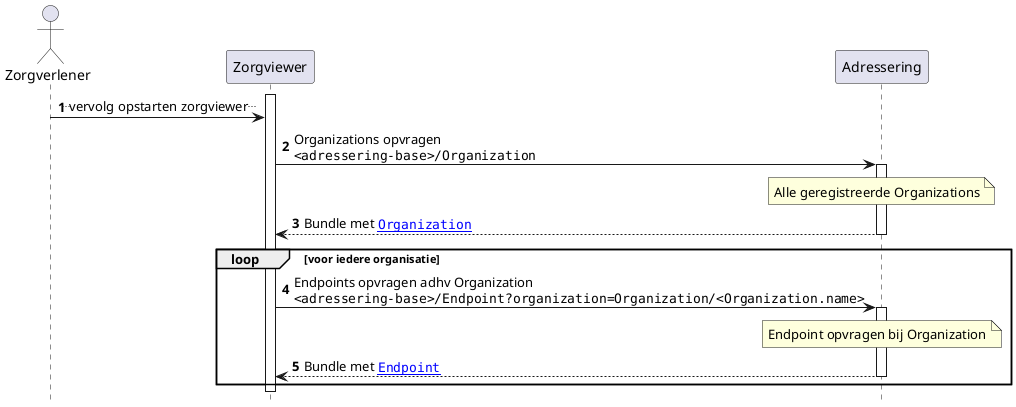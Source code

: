 @startuml
hide footbox
autonumber

actor Zorgverlener
participant "Zorgviewer" as Zorgviewer
participant "Adressering" as Adressering

activate Zorgviewer
Zorgverlener->Zorgviewer: ..vervolg opstarten zorgviewer..

Zorgviewer->Adressering: Organizations opvragen\n""<adressering-base>/Organization""
note over Adressering
  Alle geregistreerde Organizations
end note
activate Adressering
Adressering-->Zorgviewer: Bundle met ""[[StructureDefinition-Organization.html Organization]]""
deactivate Adressering

loop voor iedere organisatie
    Zorgviewer->Adressering: Endpoints opvragen adhv Organization\n""<adressering-base>/Endpoint?organization=Organization/<Organization.name>""
    note over Adressering
    Endpoint opvragen bij Organization
    end note
    activate Adressering
    Adressering-->Zorgviewer: Bundle met ""[[StructureDefinition-Endpoint.html Endpoint]]""
    deactivate Adressering
end loop

deactivate Zorgviewer

@enduml